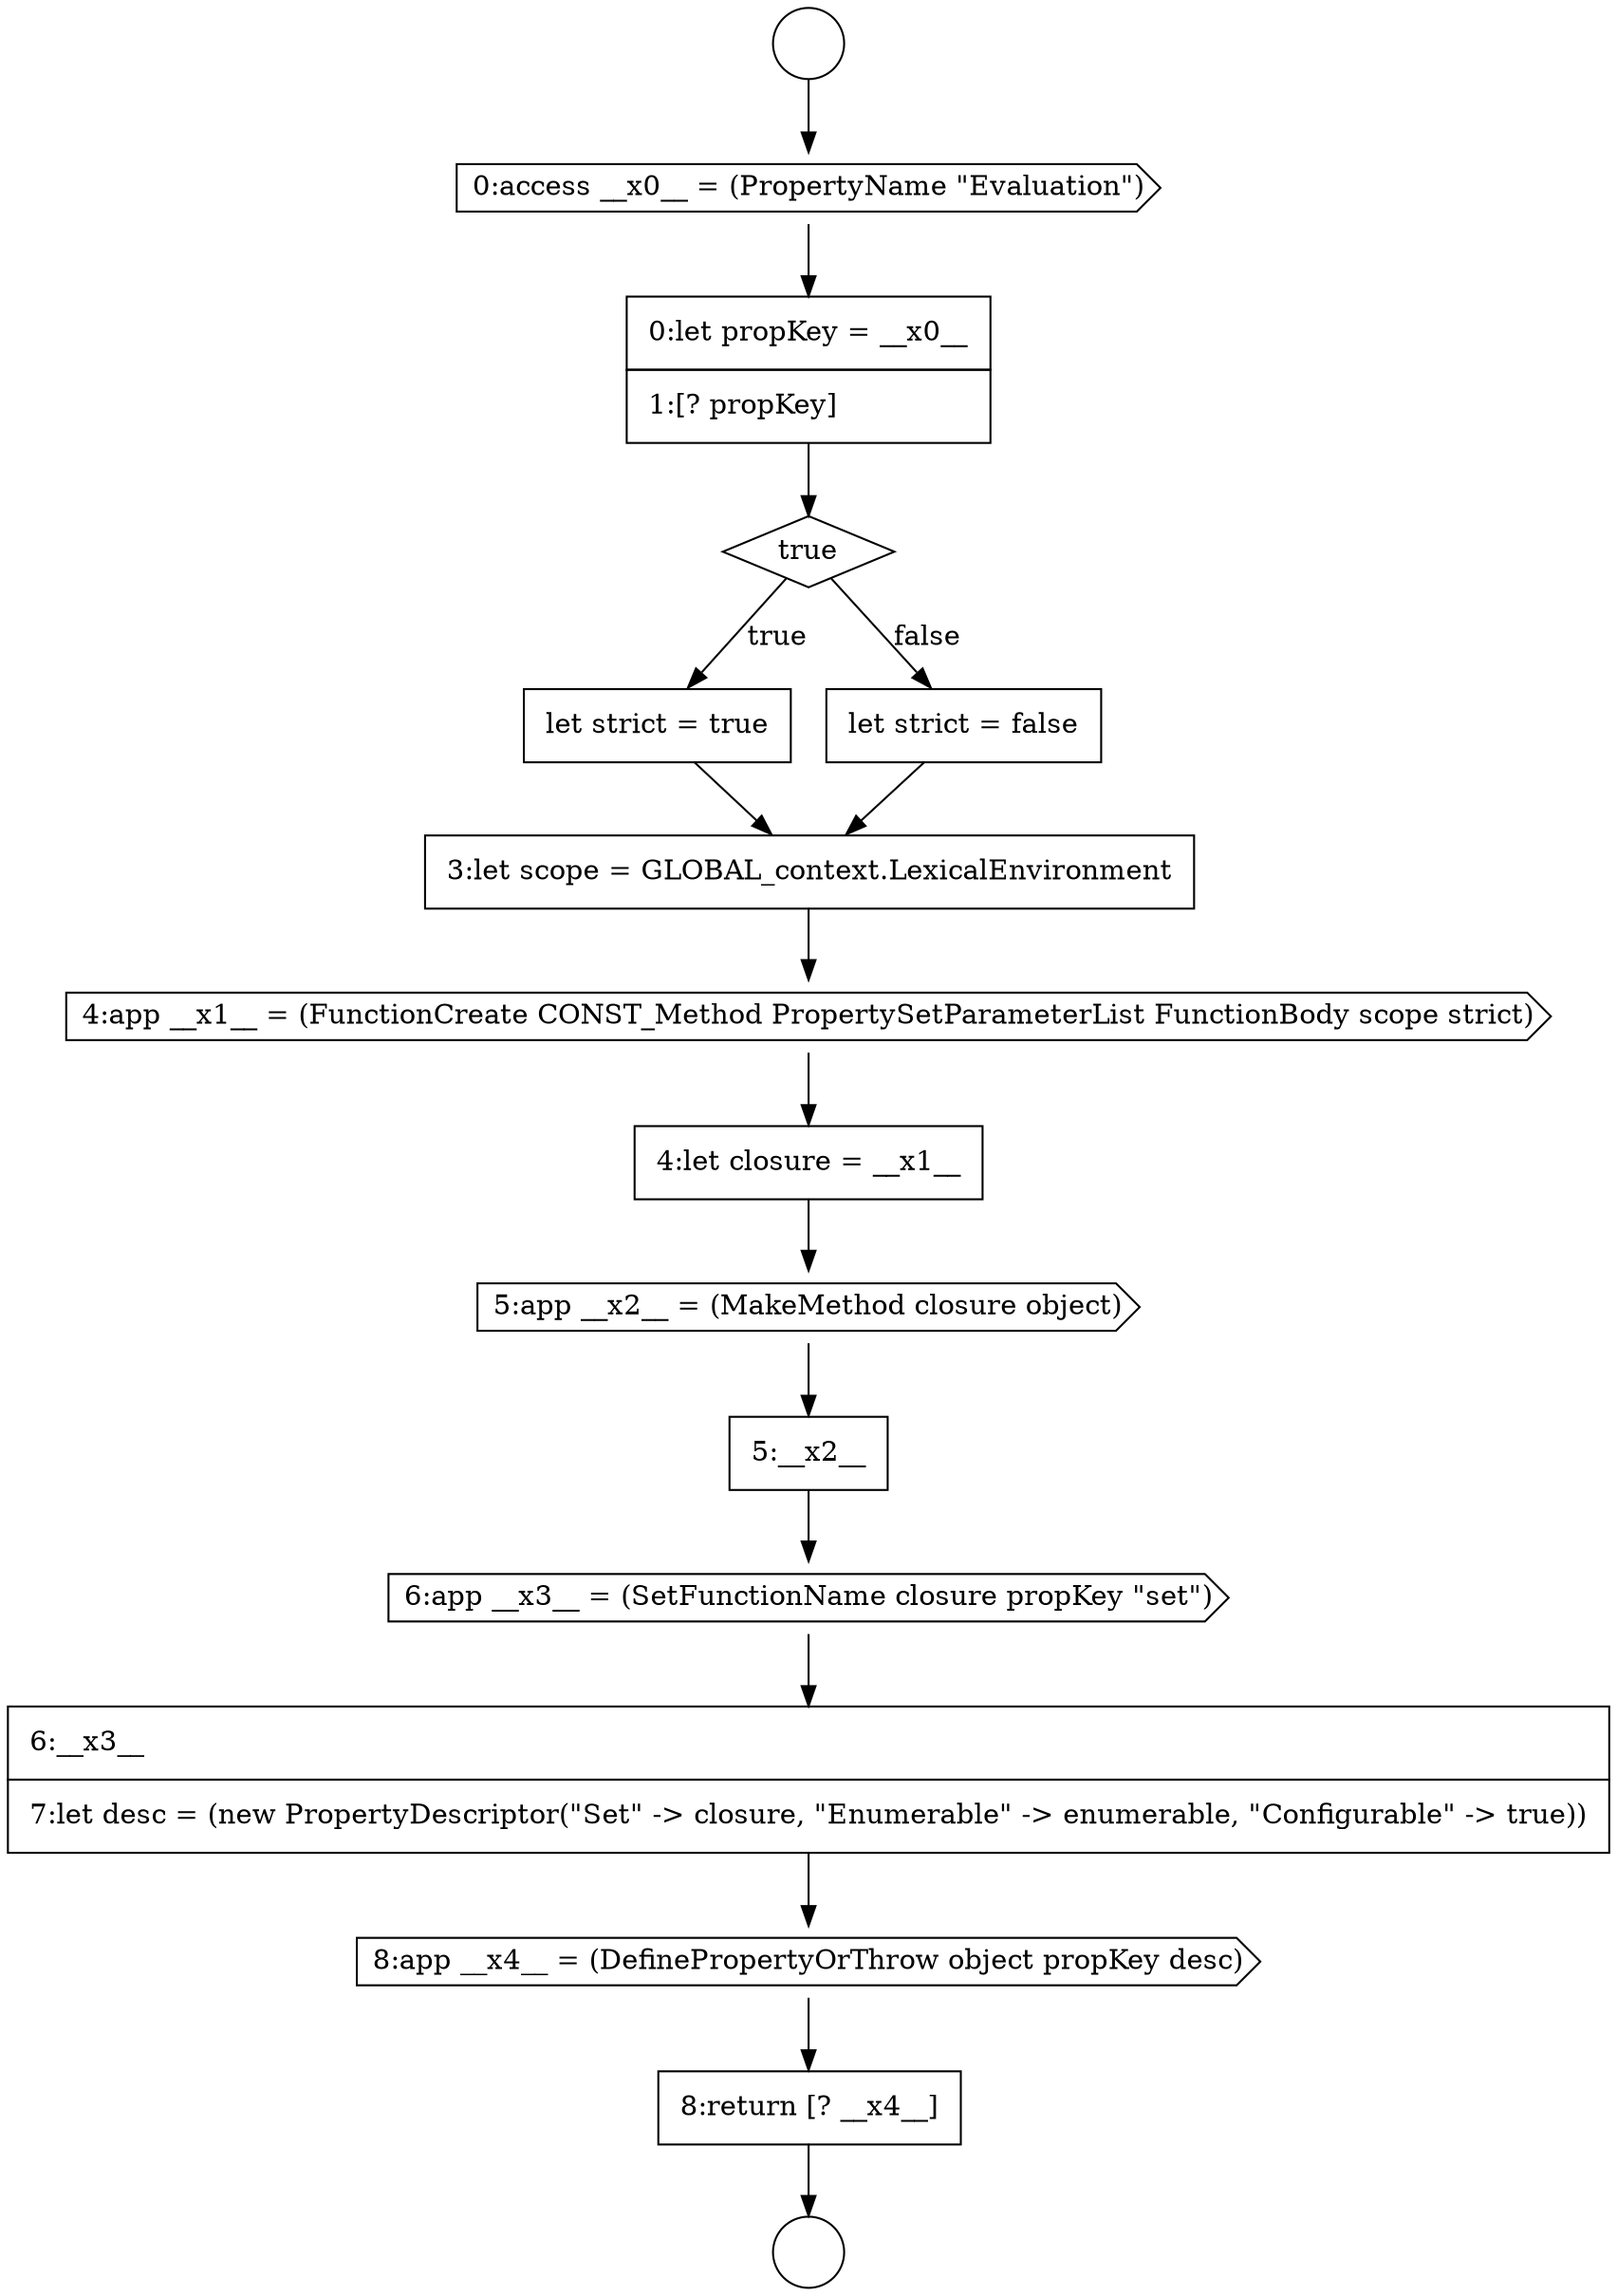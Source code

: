 digraph {
  node8366 [shape=none, margin=0, label=<<font color="black">
    <table border="0" cellborder="1" cellspacing="0" cellpadding="10">
      <tr><td align="left">let strict = true</td></tr>
    </table>
  </font>> color="black" fillcolor="white" style=filled]
  node8370 [shape=none, margin=0, label=<<font color="black">
    <table border="0" cellborder="1" cellspacing="0" cellpadding="10">
      <tr><td align="left">4:let closure = __x1__</td></tr>
    </table>
  </font>> color="black" fillcolor="white" style=filled]
  node8374 [shape=none, margin=0, label=<<font color="black">
    <table border="0" cellborder="1" cellspacing="0" cellpadding="10">
      <tr><td align="left">6:__x3__</td></tr>
      <tr><td align="left">7:let desc = (new PropertyDescriptor(&quot;Set&quot; -&gt; closure, &quot;Enumerable&quot; -&gt; enumerable, &quot;Configurable&quot; -&gt; true))</td></tr>
    </table>
  </font>> color="black" fillcolor="white" style=filled]
  node8367 [shape=none, margin=0, label=<<font color="black">
    <table border="0" cellborder="1" cellspacing="0" cellpadding="10">
      <tr><td align="left">let strict = false</td></tr>
    </table>
  </font>> color="black" fillcolor="white" style=filled]
  node8362 [shape=circle label=" " color="black" fillcolor="white" style=filled]
  node8371 [shape=cds, label=<<font color="black">5:app __x2__ = (MakeMethod closure object)</font>> color="black" fillcolor="white" style=filled]
  node8361 [shape=circle label=" " color="black" fillcolor="white" style=filled]
  node8376 [shape=none, margin=0, label=<<font color="black">
    <table border="0" cellborder="1" cellspacing="0" cellpadding="10">
      <tr><td align="left">8:return [? __x4__]</td></tr>
    </table>
  </font>> color="black" fillcolor="white" style=filled]
  node8372 [shape=none, margin=0, label=<<font color="black">
    <table border="0" cellborder="1" cellspacing="0" cellpadding="10">
      <tr><td align="left">5:__x2__</td></tr>
    </table>
  </font>> color="black" fillcolor="white" style=filled]
  node8364 [shape=none, margin=0, label=<<font color="black">
    <table border="0" cellborder="1" cellspacing="0" cellpadding="10">
      <tr><td align="left">0:let propKey = __x0__</td></tr>
      <tr><td align="left">1:[? propKey]</td></tr>
    </table>
  </font>> color="black" fillcolor="white" style=filled]
  node8369 [shape=cds, label=<<font color="black">4:app __x1__ = (FunctionCreate CONST_Method PropertySetParameterList FunctionBody scope strict)</font>> color="black" fillcolor="white" style=filled]
  node8368 [shape=none, margin=0, label=<<font color="black">
    <table border="0" cellborder="1" cellspacing="0" cellpadding="10">
      <tr><td align="left">3:let scope = GLOBAL_context.LexicalEnvironment</td></tr>
    </table>
  </font>> color="black" fillcolor="white" style=filled]
  node8373 [shape=cds, label=<<font color="black">6:app __x3__ = (SetFunctionName closure propKey &quot;set&quot;)</font>> color="black" fillcolor="white" style=filled]
  node8363 [shape=cds, label=<<font color="black">0:access __x0__ = (PropertyName &quot;Evaluation&quot;)</font>> color="black" fillcolor="white" style=filled]
  node8375 [shape=cds, label=<<font color="black">8:app __x4__ = (DefinePropertyOrThrow object propKey desc)</font>> color="black" fillcolor="white" style=filled]
  node8365 [shape=diamond, label=<<font color="black">true</font>> color="black" fillcolor="white" style=filled]
  node8363 -> node8364 [ color="black"]
  node8372 -> node8373 [ color="black"]
  node8369 -> node8370 [ color="black"]
  node8375 -> node8376 [ color="black"]
  node8364 -> node8365 [ color="black"]
  node8368 -> node8369 [ color="black"]
  node8366 -> node8368 [ color="black"]
  node8373 -> node8374 [ color="black"]
  node8376 -> node8362 [ color="black"]
  node8367 -> node8368 [ color="black"]
  node8370 -> node8371 [ color="black"]
  node8361 -> node8363 [ color="black"]
  node8371 -> node8372 [ color="black"]
  node8365 -> node8366 [label=<<font color="black">true</font>> color="black"]
  node8365 -> node8367 [label=<<font color="black">false</font>> color="black"]
  node8374 -> node8375 [ color="black"]
}

